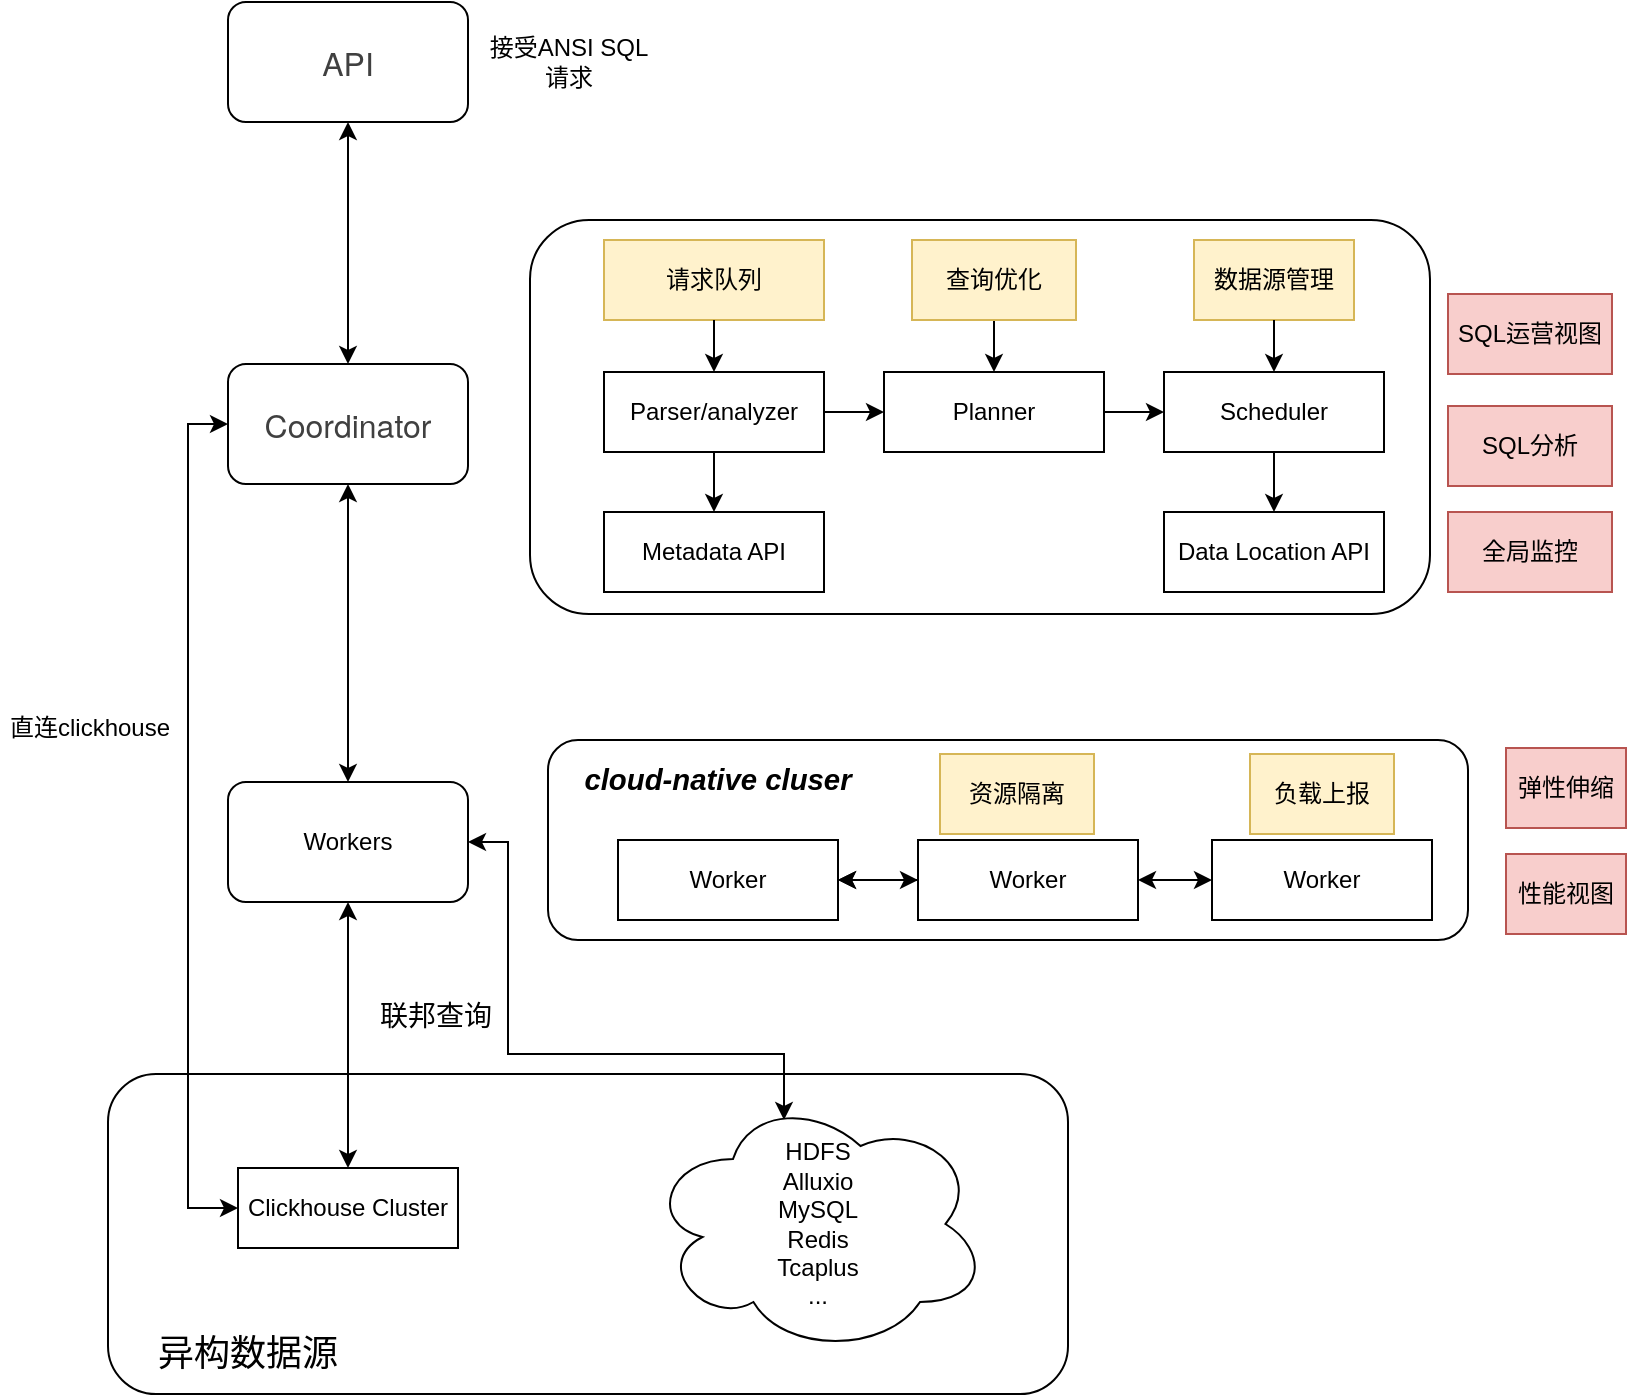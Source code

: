<mxfile version="15.0.3" type="github">
  <diagram id="ivneqpC2ktw9vgJXLVSB" name="Page-1">
    <mxGraphModel dx="1422" dy="881" grid="1" gridSize="10" guides="1" tooltips="1" connect="1" arrows="1" fold="1" page="1" pageScale="1" pageWidth="827" pageHeight="1169" math="0" shadow="0">
      <root>
        <mxCell id="0" />
        <mxCell id="1" parent="0" />
        <mxCell id="soRaxVJ8dTag2EYTceL_-85" value="" style="rounded=1;whiteSpace=wrap;html=1;" vertex="1" parent="1">
          <mxGeometry x="270" y="790" width="480" height="160" as="geometry" />
        </mxCell>
        <mxCell id="soRaxVJ8dTag2EYTceL_-84" value="" style="rounded=1;whiteSpace=wrap;html=1;" vertex="1" parent="1">
          <mxGeometry x="481" y="363" width="450" height="197" as="geometry" />
        </mxCell>
        <mxCell id="soRaxVJ8dTag2EYTceL_-34" value="" style="rounded=1;whiteSpace=wrap;html=1;" vertex="1" parent="1">
          <mxGeometry x="490" y="623" width="460" height="100" as="geometry" />
        </mxCell>
        <mxCell id="soRaxVJ8dTag2EYTceL_-70" style="edgeStyle=orthogonalEdgeStyle;rounded=0;orthogonalLoop=1;jettySize=auto;html=1;exitX=0;exitY=0.5;exitDx=0;exitDy=0;entryX=0;entryY=0.5;entryDx=0;entryDy=0;startArrow=classic;startFill=1;endArrow=classic;endFill=1;" edge="1" parent="1" source="soRaxVJ8dTag2EYTceL_-1" target="soRaxVJ8dTag2EYTceL_-32">
          <mxGeometry relative="1" as="geometry" />
        </mxCell>
        <mxCell id="soRaxVJ8dTag2EYTceL_-1" value="&lt;span style=&quot;color: rgba(0 , 0 , 0 , 0.75) ; font-family: &amp;#34;helvetica neue&amp;#34; , &amp;#34;helvetica&amp;#34; , sans-serif ; font-size: 16px ; text-align: left ; background-color: rgb(255 , 255 , 255)&quot;&gt;Coordinator&lt;/span&gt;" style="rounded=1;whiteSpace=wrap;html=1;" vertex="1" parent="1">
          <mxGeometry x="330" y="435" width="120" height="60" as="geometry" />
        </mxCell>
        <mxCell id="soRaxVJ8dTag2EYTceL_-71" value="" style="edgeStyle=orthogonalEdgeStyle;rounded=0;orthogonalLoop=1;jettySize=auto;html=1;startArrow=classic;startFill=1;endArrow=classic;endFill=1;" edge="1" parent="1" source="soRaxVJ8dTag2EYTceL_-2" target="soRaxVJ8dTag2EYTceL_-32">
          <mxGeometry relative="1" as="geometry" />
        </mxCell>
        <mxCell id="soRaxVJ8dTag2EYTceL_-72" style="edgeStyle=orthogonalEdgeStyle;rounded=0;orthogonalLoop=1;jettySize=auto;html=1;exitX=1;exitY=0.5;exitDx=0;exitDy=0;entryX=0.4;entryY=0.1;entryDx=0;entryDy=0;entryPerimeter=0;startArrow=classic;startFill=1;endArrow=classic;endFill=1;" edge="1" parent="1" source="soRaxVJ8dTag2EYTceL_-2" target="soRaxVJ8dTag2EYTceL_-33">
          <mxGeometry relative="1" as="geometry">
            <Array as="points">
              <mxPoint x="470" y="674" />
              <mxPoint x="470" y="780" />
              <mxPoint x="608" y="780" />
            </Array>
          </mxGeometry>
        </mxCell>
        <mxCell id="soRaxVJ8dTag2EYTceL_-2" value="Workers" style="rounded=1;whiteSpace=wrap;html=1;" vertex="1" parent="1">
          <mxGeometry x="330" y="644" width="120" height="60" as="geometry" />
        </mxCell>
        <mxCell id="soRaxVJ8dTag2EYTceL_-10" value="" style="edgeStyle=orthogonalEdgeStyle;rounded=0;orthogonalLoop=1;jettySize=auto;html=1;" edge="1" parent="1" source="soRaxVJ8dTag2EYTceL_-4" target="soRaxVJ8dTag2EYTceL_-6">
          <mxGeometry relative="1" as="geometry" />
        </mxCell>
        <mxCell id="soRaxVJ8dTag2EYTceL_-58" value="" style="edgeStyle=orthogonalEdgeStyle;rounded=0;orthogonalLoop=1;jettySize=auto;html=1;startArrow=none;startFill=0;endArrow=classic;endFill=1;" edge="1" parent="1" source="soRaxVJ8dTag2EYTceL_-4" target="soRaxVJ8dTag2EYTceL_-8">
          <mxGeometry relative="1" as="geometry" />
        </mxCell>
        <mxCell id="soRaxVJ8dTag2EYTceL_-4" value="Parser/analyzer" style="rounded=0;whiteSpace=wrap;html=1;" vertex="1" parent="1">
          <mxGeometry x="518" y="439" width="110" height="40" as="geometry" />
        </mxCell>
        <mxCell id="soRaxVJ8dTag2EYTceL_-11" value="" style="edgeStyle=orthogonalEdgeStyle;rounded=0;orthogonalLoop=1;jettySize=auto;html=1;" edge="1" parent="1" source="soRaxVJ8dTag2EYTceL_-6" target="soRaxVJ8dTag2EYTceL_-7">
          <mxGeometry relative="1" as="geometry" />
        </mxCell>
        <mxCell id="soRaxVJ8dTag2EYTceL_-6" value="Planner" style="rounded=0;whiteSpace=wrap;html=1;" vertex="1" parent="1">
          <mxGeometry x="658" y="439" width="110" height="40" as="geometry" />
        </mxCell>
        <mxCell id="soRaxVJ8dTag2EYTceL_-12" value="" style="edgeStyle=orthogonalEdgeStyle;rounded=0;orthogonalLoop=1;jettySize=auto;html=1;" edge="1" parent="1" source="soRaxVJ8dTag2EYTceL_-7" target="soRaxVJ8dTag2EYTceL_-9">
          <mxGeometry relative="1" as="geometry" />
        </mxCell>
        <mxCell id="soRaxVJ8dTag2EYTceL_-7" value="Scheduler" style="rounded=0;whiteSpace=wrap;html=1;" vertex="1" parent="1">
          <mxGeometry x="798" y="439" width="110" height="40" as="geometry" />
        </mxCell>
        <mxCell id="soRaxVJ8dTag2EYTceL_-8" value="Metadata API" style="rounded=0;whiteSpace=wrap;html=1;" vertex="1" parent="1">
          <mxGeometry x="518" y="509" width="110" height="40" as="geometry" />
        </mxCell>
        <mxCell id="soRaxVJ8dTag2EYTceL_-9" value="Data Location API" style="rounded=0;whiteSpace=wrap;html=1;" vertex="1" parent="1">
          <mxGeometry x="798" y="509" width="110" height="40" as="geometry" />
        </mxCell>
        <mxCell id="soRaxVJ8dTag2EYTceL_-19" value="" style="edgeStyle=orthogonalEdgeStyle;rounded=0;orthogonalLoop=1;jettySize=auto;html=1;startArrow=classic;startFill=1;" edge="1" parent="1" source="soRaxVJ8dTag2EYTceL_-15" target="soRaxVJ8dTag2EYTceL_-16">
          <mxGeometry relative="1" as="geometry" />
        </mxCell>
        <mxCell id="soRaxVJ8dTag2EYTceL_-14" value="Worker" style="rounded=0;whiteSpace=wrap;html=1;" vertex="1" parent="1">
          <mxGeometry x="525" y="673" width="110" height="40" as="geometry" />
        </mxCell>
        <mxCell id="soRaxVJ8dTag2EYTceL_-20" value="" style="edgeStyle=orthogonalEdgeStyle;rounded=0;orthogonalLoop=1;jettySize=auto;html=1;startArrow=classic;startFill=1;" edge="1" parent="1" source="soRaxVJ8dTag2EYTceL_-15" target="soRaxVJ8dTag2EYTceL_-14">
          <mxGeometry relative="1" as="geometry" />
        </mxCell>
        <mxCell id="soRaxVJ8dTag2EYTceL_-16" value="Worker" style="rounded=0;whiteSpace=wrap;html=1;" vertex="1" parent="1">
          <mxGeometry x="822" y="673" width="110" height="40" as="geometry" />
        </mxCell>
        <mxCell id="soRaxVJ8dTag2EYTceL_-15" value="Worker" style="rounded=0;whiteSpace=wrap;html=1;" vertex="1" parent="1">
          <mxGeometry x="675" y="673" width="110" height="40" as="geometry" />
        </mxCell>
        <mxCell id="soRaxVJ8dTag2EYTceL_-26" value="" style="edgeStyle=orthogonalEdgeStyle;rounded=0;orthogonalLoop=1;jettySize=auto;html=1;startArrow=classic;startFill=1;endArrow=none;" edge="1" parent="1" source="soRaxVJ8dTag2EYTceL_-14" target="soRaxVJ8dTag2EYTceL_-15">
          <mxGeometry relative="1" as="geometry">
            <mxPoint x="635" y="693" as="sourcePoint" />
            <mxPoint x="805" y="693" as="targetPoint" />
          </mxGeometry>
        </mxCell>
        <mxCell id="soRaxVJ8dTag2EYTceL_-28" value="&lt;span style=&quot;color: rgba(0 , 0 , 0 , 0.75) ; font-family: &amp;#34;helvetica neue&amp;#34; , &amp;#34;helvetica&amp;#34; , sans-serif ; font-size: 16px ; text-align: left ; background-color: rgb(255 , 255 , 255)&quot;&gt;API&lt;/span&gt;" style="rounded=1;whiteSpace=wrap;html=1;" vertex="1" parent="1">
          <mxGeometry x="330" y="254" width="120" height="60" as="geometry" />
        </mxCell>
        <mxCell id="soRaxVJ8dTag2EYTceL_-32" value="Clickhouse Cluster" style="rounded=0;whiteSpace=wrap;html=1;" vertex="1" parent="1">
          <mxGeometry x="335" y="837" width="110" height="40" as="geometry" />
        </mxCell>
        <mxCell id="soRaxVJ8dTag2EYTceL_-33" value="HDFS&lt;br&gt;Alluxio&lt;br&gt;MySQL&lt;br&gt;Redis&lt;br&gt;Tcaplus&lt;br&gt;..." style="ellipse;shape=cloud;whiteSpace=wrap;html=1;" vertex="1" parent="1">
          <mxGeometry x="540" y="800" width="170" height="130" as="geometry" />
        </mxCell>
        <mxCell id="soRaxVJ8dTag2EYTceL_-35" value="&lt;p style=&quot;margin-top: 0pt ; margin-bottom: 0pt ; margin-left: 0in ; text-align: left ; direction: ltr ; unicode-bidi: embed ; word-break: normal&quot;&gt;&lt;span style=&quot;font-size: 11pt ; font-weight: bold ; font-style: italic&quot;&gt;cloud-native cluser&lt;/span&gt;&lt;/p&gt;" style="text;html=1;strokeColor=none;fillColor=none;align=center;verticalAlign=middle;whiteSpace=wrap;rounded=0;" vertex="1" parent="1">
          <mxGeometry x="500" y="633" width="150" height="20" as="geometry" />
        </mxCell>
        <mxCell id="soRaxVJ8dTag2EYTceL_-38" value="资源隔离" style="rounded=0;whiteSpace=wrap;html=1;fillColor=#fff2cc;strokeColor=#d6b656;" vertex="1" parent="1">
          <mxGeometry x="686" y="630" width="77" height="40" as="geometry" />
        </mxCell>
        <mxCell id="soRaxVJ8dTag2EYTceL_-39" value="弹性伸缩" style="rounded=0;whiteSpace=wrap;html=1;fillColor=#f8cecc;strokeColor=#b85450;" vertex="1" parent="1">
          <mxGeometry x="969" y="627" width="60" height="40" as="geometry" />
        </mxCell>
        <mxCell id="soRaxVJ8dTag2EYTceL_-41" value="SQL分析" style="rounded=0;whiteSpace=wrap;html=1;fillColor=#f8cecc;strokeColor=#b85450;" vertex="1" parent="1">
          <mxGeometry x="940" y="456" width="82" height="40" as="geometry" />
        </mxCell>
        <mxCell id="soRaxVJ8dTag2EYTceL_-45" value="SQL运营视图" style="rounded=0;whiteSpace=wrap;html=1;fillColor=#f8cecc;strokeColor=#b85450;" vertex="1" parent="1">
          <mxGeometry x="940" y="400" width="82" height="40" as="geometry" />
        </mxCell>
        <mxCell id="soRaxVJ8dTag2EYTceL_-48" value="请求队列" style="rounded=0;whiteSpace=wrap;html=1;fillColor=#fff2cc;strokeColor=#d6b656;" vertex="1" parent="1">
          <mxGeometry x="518" y="373" width="110" height="40" as="geometry" />
        </mxCell>
        <mxCell id="soRaxVJ8dTag2EYTceL_-60" value="" style="endArrow=classic;html=1;exitX=0.5;exitY=1;exitDx=0;exitDy=0;entryX=0.5;entryY=0;entryDx=0;entryDy=0;" edge="1" parent="1" source="soRaxVJ8dTag2EYTceL_-48" target="soRaxVJ8dTag2EYTceL_-4">
          <mxGeometry width="50" height="50" relative="1" as="geometry">
            <mxPoint x="480" y="653" as="sourcePoint" />
            <mxPoint x="530" y="603" as="targetPoint" />
          </mxGeometry>
        </mxCell>
        <mxCell id="soRaxVJ8dTag2EYTceL_-64" value="数据源管理" style="rounded=0;whiteSpace=wrap;html=1;fillColor=#fff2cc;strokeColor=#d6b656;" vertex="1" parent="1">
          <mxGeometry x="813" y="373" width="80" height="40" as="geometry" />
        </mxCell>
        <mxCell id="soRaxVJ8dTag2EYTceL_-65" value="负载上报" style="rounded=0;whiteSpace=wrap;html=1;fillColor=#fff2cc;strokeColor=#d6b656;" vertex="1" parent="1">
          <mxGeometry x="841" y="630" width="72" height="40" as="geometry" />
        </mxCell>
        <mxCell id="soRaxVJ8dTag2EYTceL_-66" value="性能视图" style="rounded=0;whiteSpace=wrap;html=1;fillColor=#f8cecc;strokeColor=#b85450;" vertex="1" parent="1">
          <mxGeometry x="969" y="680" width="60" height="40" as="geometry" />
        </mxCell>
        <mxCell id="soRaxVJ8dTag2EYTceL_-76" value="" style="edgeStyle=orthogonalEdgeStyle;rounded=0;orthogonalLoop=1;jettySize=auto;html=1;startArrow=none;startFill=0;endArrow=classic;endFill=1;" edge="1" parent="1" source="soRaxVJ8dTag2EYTceL_-75" target="soRaxVJ8dTag2EYTceL_-6">
          <mxGeometry relative="1" as="geometry" />
        </mxCell>
        <mxCell id="soRaxVJ8dTag2EYTceL_-75" value="查询优化" style="rounded=0;whiteSpace=wrap;html=1;fillColor=#fff2cc;strokeColor=#d6b656;" vertex="1" parent="1">
          <mxGeometry x="672" y="373" width="82" height="40" as="geometry" />
        </mxCell>
        <mxCell id="soRaxVJ8dTag2EYTceL_-78" value="" style="endArrow=classic;html=1;exitX=0.5;exitY=1;exitDx=0;exitDy=0;" edge="1" parent="1" source="soRaxVJ8dTag2EYTceL_-64" target="soRaxVJ8dTag2EYTceL_-7">
          <mxGeometry width="50" height="50" relative="1" as="geometry">
            <mxPoint x="550" y="610" as="sourcePoint" />
            <mxPoint x="600" y="560" as="targetPoint" />
          </mxGeometry>
        </mxCell>
        <mxCell id="soRaxVJ8dTag2EYTceL_-80" value="" style="endArrow=classic;html=1;exitX=0.5;exitY=1;exitDx=0;exitDy=0;startArrow=classic;startFill=1;" edge="1" parent="1" source="soRaxVJ8dTag2EYTceL_-28" target="soRaxVJ8dTag2EYTceL_-1">
          <mxGeometry width="50" height="50" relative="1" as="geometry">
            <mxPoint x="400" y="320" as="sourcePoint" />
            <mxPoint x="450" y="270" as="targetPoint" />
          </mxGeometry>
        </mxCell>
        <mxCell id="soRaxVJ8dTag2EYTceL_-81" value="" style="endArrow=classic;html=1;exitX=0.5;exitY=1;exitDx=0;exitDy=0;entryX=0.5;entryY=0;entryDx=0;entryDy=0;startArrow=classic;startFill=1;" edge="1" parent="1" source="soRaxVJ8dTag2EYTceL_-1" target="soRaxVJ8dTag2EYTceL_-2">
          <mxGeometry width="50" height="50" relative="1" as="geometry">
            <mxPoint x="550" y="610" as="sourcePoint" />
            <mxPoint x="390" y="660" as="targetPoint" />
          </mxGeometry>
        </mxCell>
        <mxCell id="soRaxVJ8dTag2EYTceL_-86" value="&lt;font style=&quot;font-size: 18px&quot;&gt;异构数据源&lt;/font&gt;" style="text;html=1;strokeColor=none;fillColor=none;align=center;verticalAlign=middle;whiteSpace=wrap;rounded=0;" vertex="1" parent="1">
          <mxGeometry x="280" y="920" width="120" height="20" as="geometry" />
        </mxCell>
        <mxCell id="soRaxVJ8dTag2EYTceL_-87" value="直连clickhouse" style="text;html=1;strokeColor=none;fillColor=none;align=center;verticalAlign=middle;whiteSpace=wrap;rounded=0;" vertex="1" parent="1">
          <mxGeometry x="216" y="607" width="90" height="20" as="geometry" />
        </mxCell>
        <mxCell id="soRaxVJ8dTag2EYTceL_-89" value="&lt;font style=&quot;font-size: 14px&quot;&gt;联邦查询&lt;/font&gt;" style="text;html=1;strokeColor=none;fillColor=none;align=center;verticalAlign=middle;whiteSpace=wrap;rounded=0;" vertex="1" parent="1">
          <mxGeometry x="404" y="751" width="60" height="20" as="geometry" />
        </mxCell>
        <mxCell id="soRaxVJ8dTag2EYTceL_-91" value="全局监控" style="rounded=0;whiteSpace=wrap;html=1;fillColor=#f8cecc;strokeColor=#b85450;" vertex="1" parent="1">
          <mxGeometry x="940" y="509" width="82" height="40" as="geometry" />
        </mxCell>
        <mxCell id="soRaxVJ8dTag2EYTceL_-141" value="接受ANSI SQL&lt;br&gt;请求" style="text;html=1;strokeColor=none;fillColor=none;align=center;verticalAlign=middle;whiteSpace=wrap;rounded=0;" vertex="1" parent="1">
          <mxGeometry x="452" y="264" width="97" height="40" as="geometry" />
        </mxCell>
      </root>
    </mxGraphModel>
  </diagram>
</mxfile>
